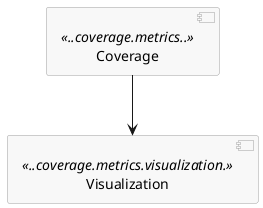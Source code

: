@startuml

skinparam componentStyle uml2
skinparam component {
  BorderColor #a0a0a0
  BackgroundColor #f8f8f8
}

[Coverage] <<..coverage.metrics..>>
[Visualization] <<..coverage.metrics.visualization.>>

[Coverage] --> [Visualization]

@enduml
